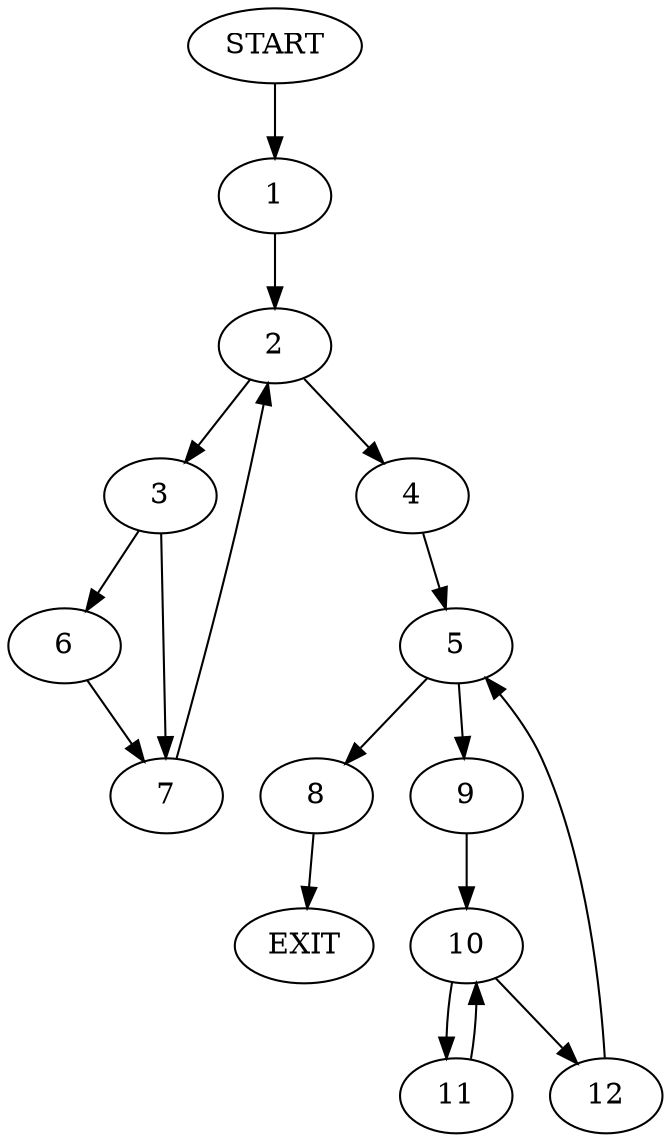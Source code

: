 digraph {
0 [label="START"]
13 [label="EXIT"]
0 -> 1
1 -> 2
2 -> 3
2 -> 4
4 -> 5
3 -> 6
3 -> 7
7 -> 2
6 -> 7
5 -> 8
5 -> 9
9 -> 10
8 -> 13
10 -> 11
10 -> 12
11 -> 10
12 -> 5
}

